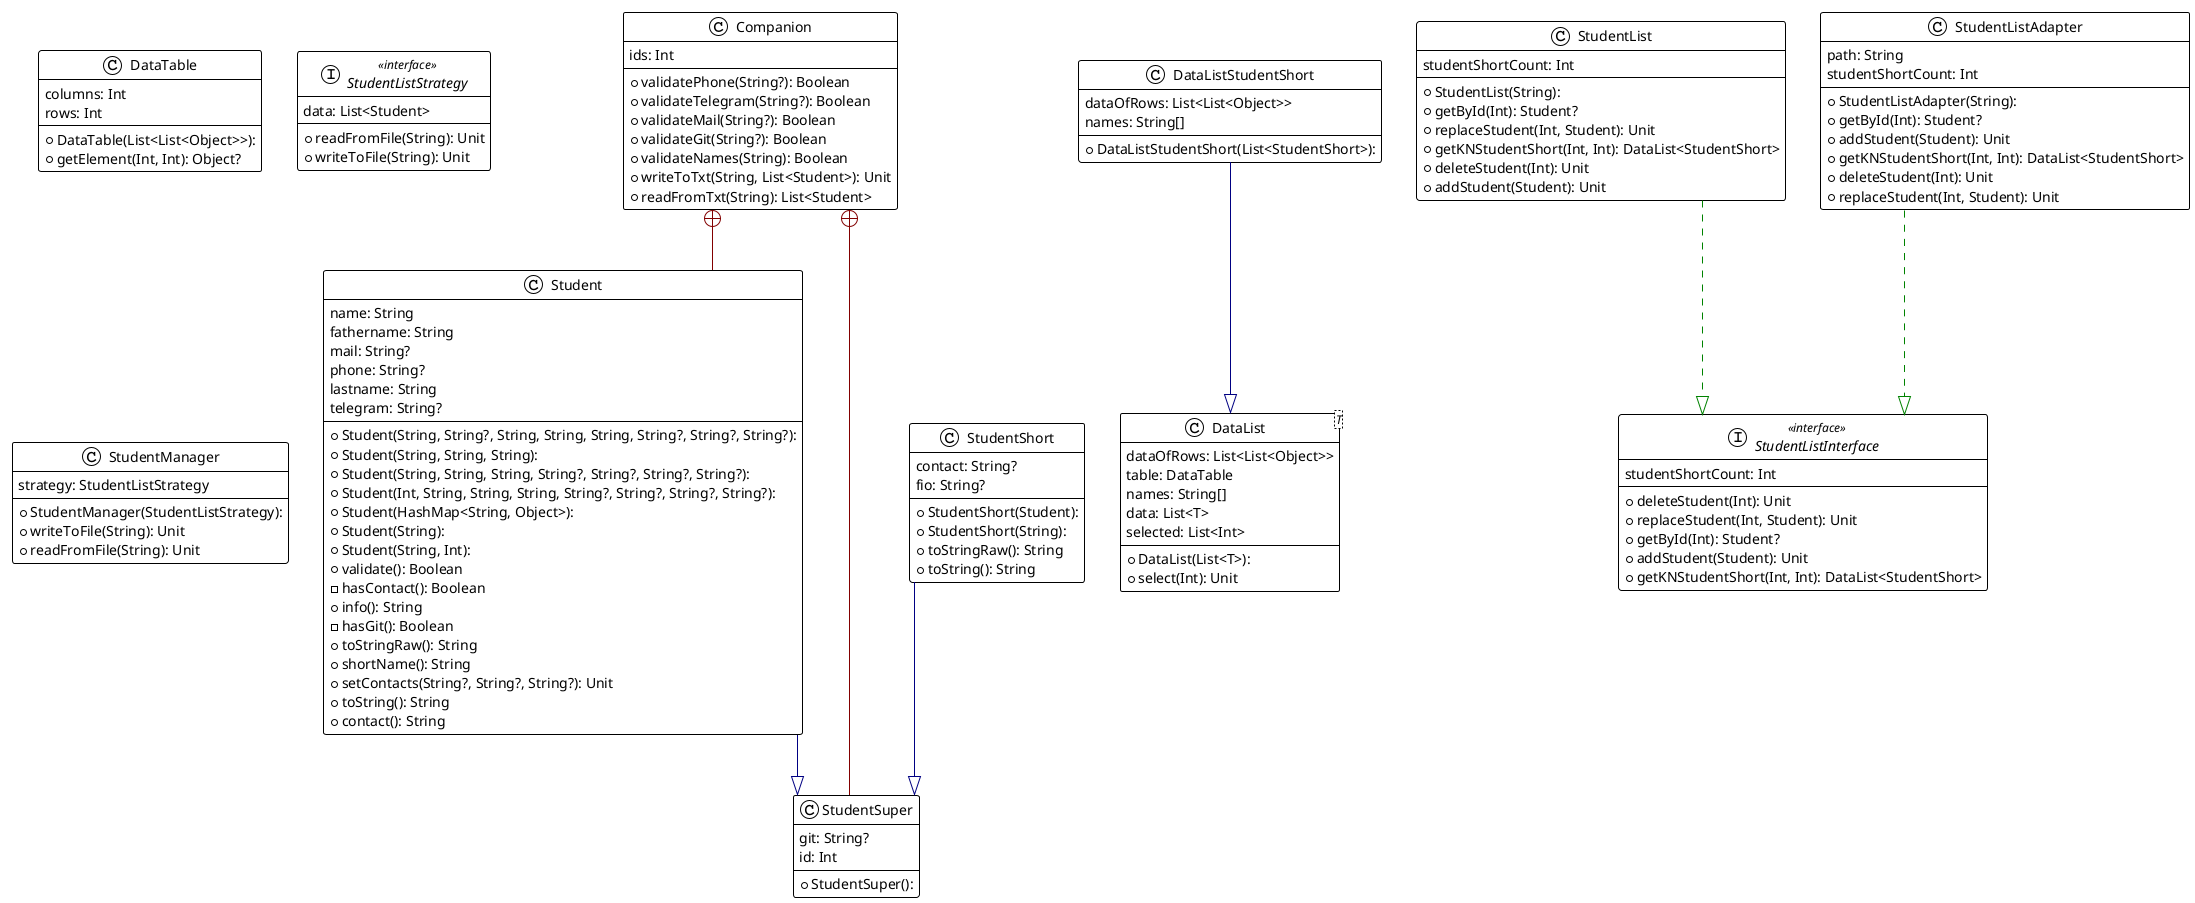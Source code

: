 @startuml

!theme plain
top to bottom direction
skinparam linetype ortho

class Companion {
  + validatePhone(String?): Boolean
  + validateTelegram(String?): Boolean
  + validateMail(String?): Boolean
  + validateGit(String?): Boolean
  + validateNames(String): Boolean
   ids: Int
}
class Companion {
  + writeToTxt(String, List<Student>): Unit
  + readFromTxt(String): List<Student>
}
class DataList<T> {
  + DataList(List<T>): 
  + select(Int): Unit
   dataOfRows: List<List<Object>>
   table: DataTable
   names: String[]
   data: List<T>
   selected: List<Int>
}
class DataListStudentShort {
  + DataListStudentShort(List<StudentShort>): 
   dataOfRows: List<List<Object>>
   names: String[]
}
class DataTable {
  + DataTable(List<List<Object>>): 
  + getElement(Int, Int): Object?
   columns: Int
   rows: Int
}
class Student {
  + Student(String, String?, String, String, String, String?, String?, String?): 
  + Student(String, String, String): 
  + Student(String, String, String, String?, String?, String?, String?): 
  + Student(Int, String, String, String, String?, String?, String?, String?): 
  + Student(HashMap<String, Object>): 
  + Student(String): 
  + Student(String, Int): 
  + validate(): Boolean
  - hasContact(): Boolean
  + info(): String
  - hasGit(): Boolean
  + toStringRaw(): String
  + shortName(): String
  + setContacts(String?, String?, String?): Unit
  + toString(): String
  + contact(): String
   name: String
   fathername: String
   mail: String?
   phone: String?
   lastname: String
   telegram: String?
}
class StudentList {
  + StudentList(String): 
  + getById(Int): Student?
  + replaceStudent(Int, Student): Unit
  + getKNStudentShort(Int, Int): DataList<StudentShort>
  + deleteStudent(Int): Unit
  + addStudent(Student): Unit
   studentShortCount: Int
}
class StudentListAdapter {
  + StudentListAdapter(String): 
  + getById(Int): Student?
  + addStudent(Student): Unit
  + getKNStudentShort(Int, Int): DataList<StudentShort>
  + deleteStudent(Int): Unit
  + replaceStudent(Int, Student): Unit
   path: String
   studentShortCount: Int
}
interface StudentListInterface << interface >> {
  + deleteStudent(Int): Unit
  + replaceStudent(Int, Student): Unit
  + getById(Int): Student?
  + addStudent(Student): Unit
  + getKNStudentShort(Int, Int): DataList<StudentShort>
   studentShortCount: Int
}
interface StudentListStrategy << interface >> {
  + readFromFile(String): Unit
  + writeToFile(String): Unit
   data: List<Student>
}
class StudentManager {
  + StudentManager(StudentListStrategy): 
  + writeToFile(String): Unit
  + readFromFile(String): Unit
   strategy: StudentListStrategy
}
class StudentShort {
  + StudentShort(Student): 
  + StudentShort(String): 
  + toStringRaw(): String
  + toString(): String
   contact: String?
   fio: String?
}
class StudentSuper {
  + StudentSuper(): 
   git: String?
   id: Int
}

Companion             +-[#820000,plain]-  Student              
Companion             +-[#820000,plain]-  StudentSuper         
DataListStudentShort  -[#000082,plain]-^  DataList             
Student               -[#000082,plain]-^  StudentSuper         
StudentList           -[#008200,dashed]-^  StudentListInterface 
StudentListAdapter    -[#008200,dashed]-^  StudentListInterface 
StudentShort          -[#000082,plain]-^  StudentSuper         
@enduml
